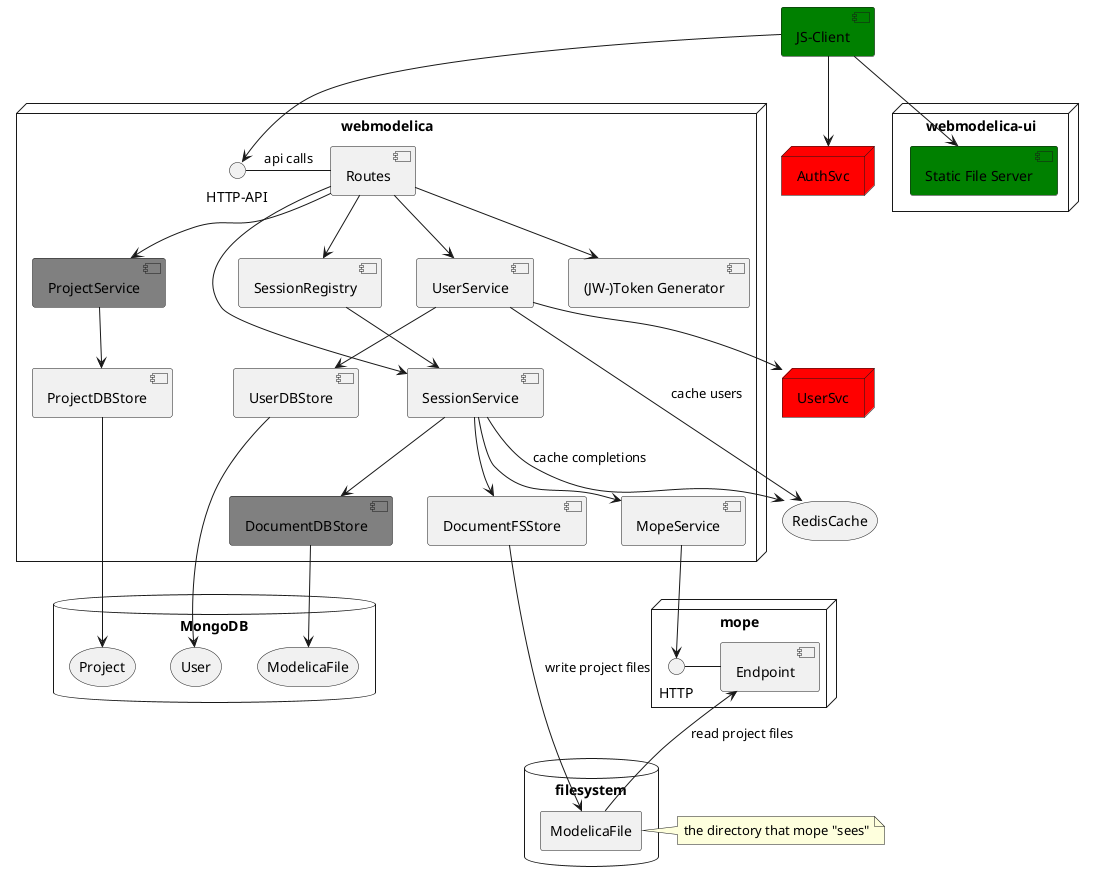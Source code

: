 @startuml

[JS-Client] #Green

node UserSvc #red
node AuthSvc #red

node "webmodelica-ui" {
  [Static File Server] #Green
  [JS-Client] --> [Static File Server]
}

node "webmodelica" {
  () "HTTP-API" as wm_http
  [JS-Client] --> wm_http
  [JS-Client] --> AuthSvc
  [ProjectService] #Grey
  [UserService] --> UserSvc
  [DocumentDBStore] #Grey
  wm_http - [Routes] : "api calls"

  [Routes] --> [SessionService]
  [Routes] --> [SessionRegistry]
  [Routes] --> [ProjectService]
  [Routes] --> [UserService]
  [Routes] --> [(JW-)Token Generator]

  [ProjectService] --> [ProjectDBStore]
  [UserService] --> [UserDBStore]

  [SessionRegistry] --> [SessionService]

  [SessionService] --> [DocumentFSStore]
  [SessionService] --> [DocumentDBStore]
  [SessionService] --> [MopeService]
}

node "mope" {
  () "HTTP" as mope_http
  [MopeService] --> mope_http
  mope_http - [Endpoint]
}

storage RedisCache

database MongoDB {
  storage User
  storage Project
  storage ModelicaFile as doc_file
}

database "filesystem" {
  rectangle ModelicaFile as fs_file
}
note left of fs_file : the directory that mope "sees"

[ProjectDBStore] --> Project
[UserDBStore] --> User
[UserService] --> RedisCache : cache users
[SessionService] --> RedisCache : cache completions
[DocumentDBStore] --> doc_file
[DocumentFSStore] --> fs_file : write project files

[Endpoint] <-- fs_file : read project files
@enduml
